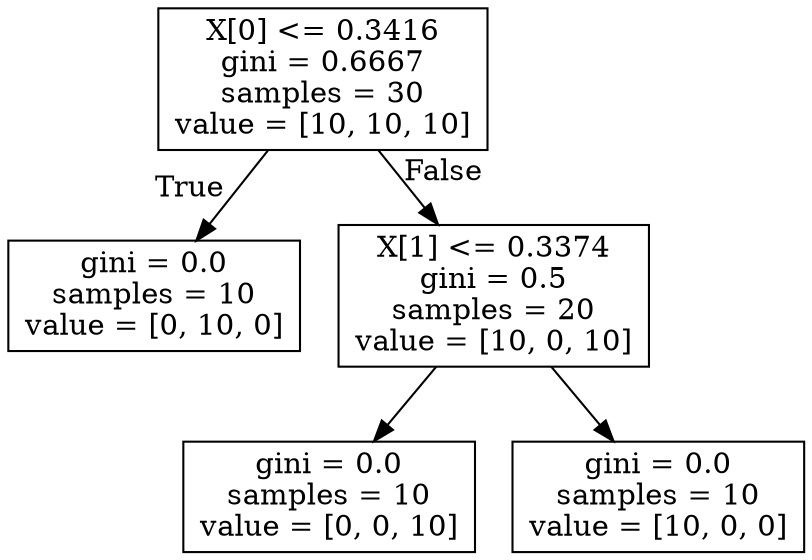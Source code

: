 digraph Tree {
node [shape=box] ;
0 [label="X[0] <= 0.3416\ngini = 0.6667\nsamples = 30\nvalue = [10, 10, 10]"] ;
1 [label="gini = 0.0\nsamples = 10\nvalue = [0, 10, 0]"] ;
0 -> 1 [labeldistance=2.5, labelangle=45, headlabel="True"] ;
2 [label="X[1] <= 0.3374\ngini = 0.5\nsamples = 20\nvalue = [10, 0, 10]"] ;
0 -> 2 [labeldistance=2.5, labelangle=-45, headlabel="False"] ;
3 [label="gini = 0.0\nsamples = 10\nvalue = [0, 0, 10]"] ;
2 -> 3 ;
4 [label="gini = 0.0\nsamples = 10\nvalue = [10, 0, 0]"] ;
2 -> 4 ;
}